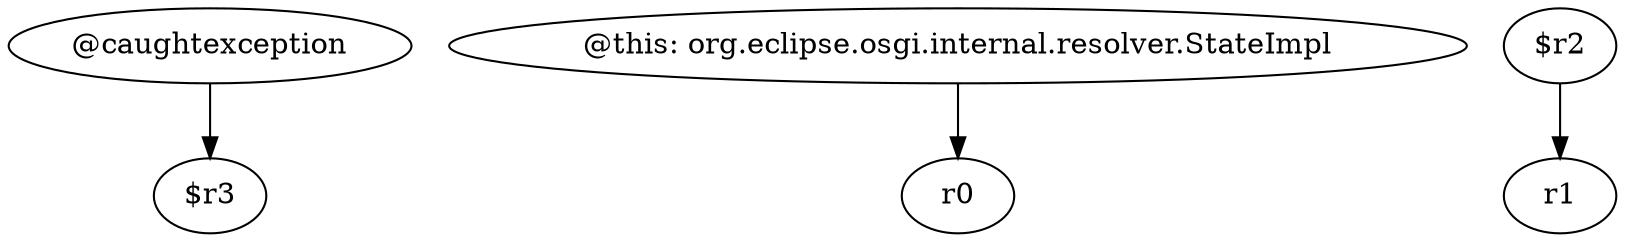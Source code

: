 digraph g {
0[label="@caughtexception"]
1[label="$r3"]
0->1[label=""]
2[label="@this: org.eclipse.osgi.internal.resolver.StateImpl"]
3[label="r0"]
2->3[label=""]
4[label="$r2"]
5[label="r1"]
4->5[label=""]
}